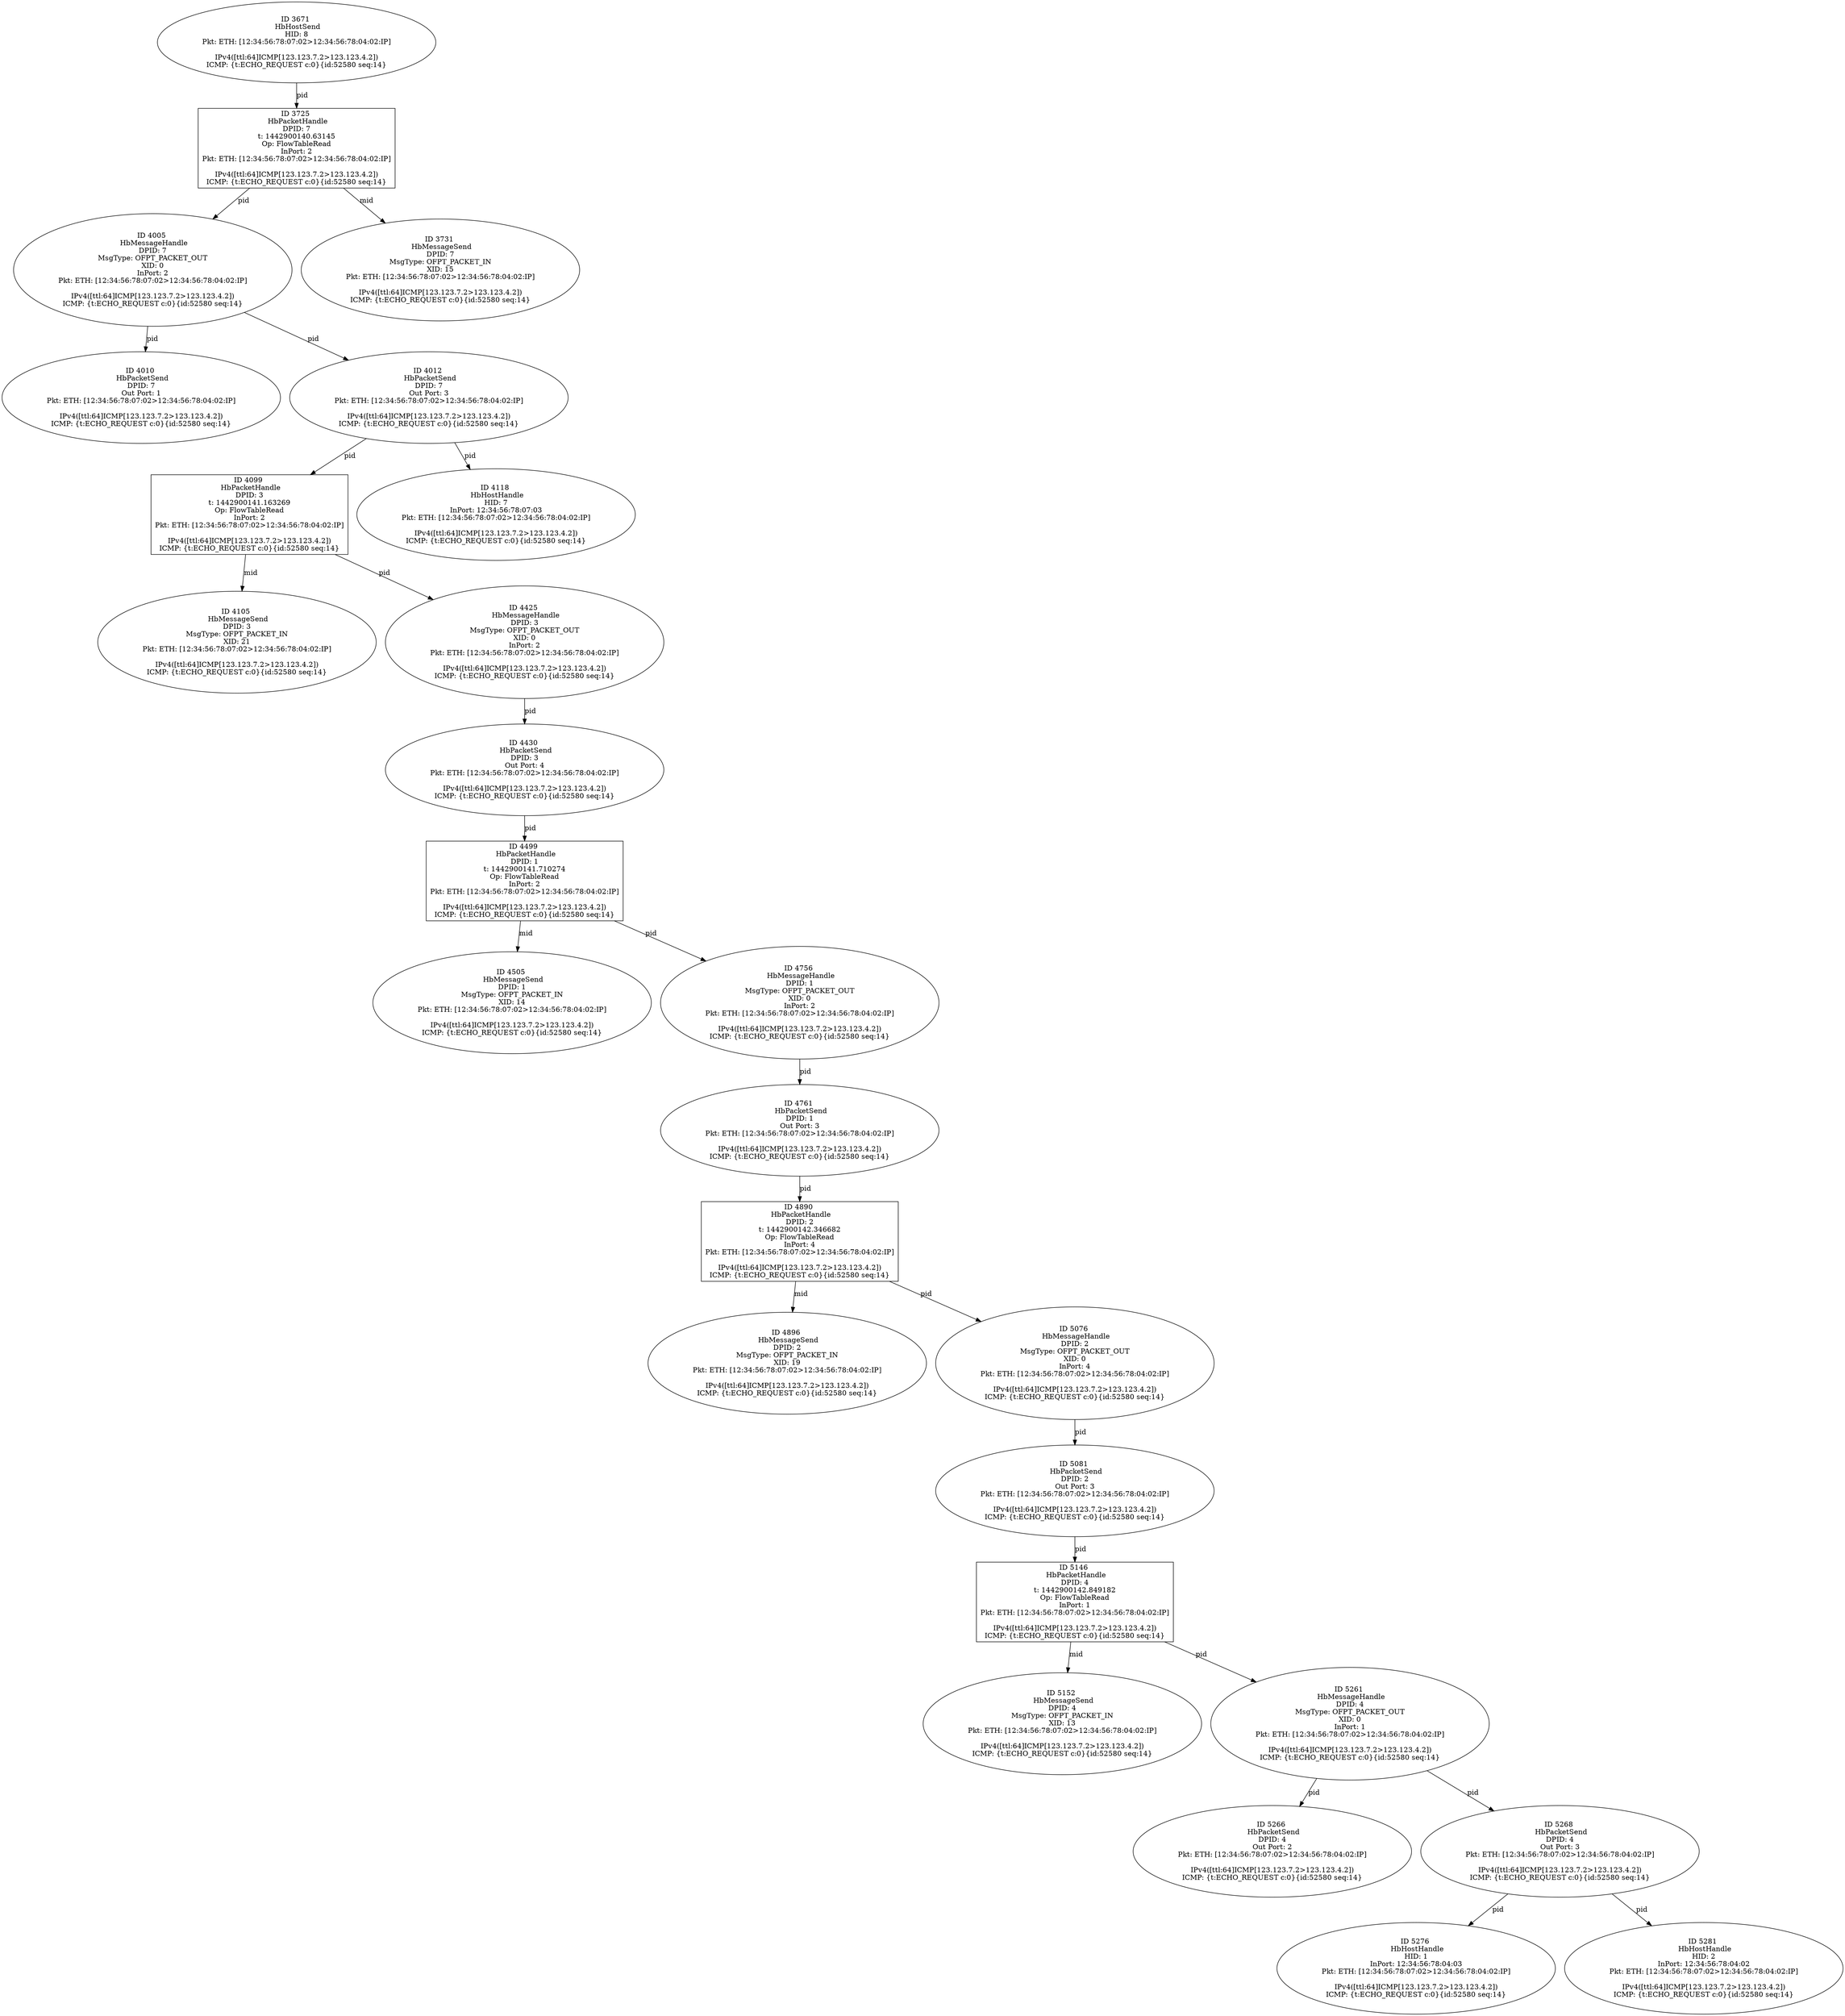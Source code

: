 strict digraph G {
4099 [shape=box, event=<hb_events.HbPacketHandle object at 0x10867f810>, label="ID 4099 
 HbPacketHandle
DPID: 3
t: 1442900141.163269
Op: FlowTableRead
InPort: 2
Pkt: ETH: [12:34:56:78:07:02>12:34:56:78:04:02:IP]

IPv4([ttl:64]ICMP[123.123.7.2>123.123.4.2])
ICMP: {t:ECHO_REQUEST c:0}{id:52580 seq:14}"];
4105 [shape=oval, event=<hb_events.HbMessageSend object at 0x10867fe50>, label="ID 4105 
 HbMessageSend
DPID: 3
MsgType: OFPT_PACKET_IN
XID: 21
Pkt: ETH: [12:34:56:78:07:02>12:34:56:78:04:02:IP]

IPv4([ttl:64]ICMP[123.123.7.2>123.123.4.2])
ICMP: {t:ECHO_REQUEST c:0}{id:52580 seq:14}"];
3725 [shape=box, event=<hb_events.HbPacketHandle object at 0x1084c6f90>, label="ID 3725 
 HbPacketHandle
DPID: 7
t: 1442900140.63145
Op: FlowTableRead
InPort: 2
Pkt: ETH: [12:34:56:78:07:02>12:34:56:78:04:02:IP]

IPv4([ttl:64]ICMP[123.123.7.2>123.123.4.2])
ICMP: {t:ECHO_REQUEST c:0}{id:52580 seq:14}"];
5266 [shape=oval, event=<hb_events.HbPacketSend object at 0x108d43150>, label="ID 5266 
 HbPacketSend
DPID: 4
Out Port: 2
Pkt: ETH: [12:34:56:78:07:02>12:34:56:78:04:02:IP]

IPv4([ttl:64]ICMP[123.123.7.2>123.123.4.2])
ICMP: {t:ECHO_REQUEST c:0}{id:52580 seq:14}"];
4499 [shape=box, event=<hb_events.HbPacketHandle object at 0x1088a4f50>, label="ID 4499 
 HbPacketHandle
DPID: 1
t: 1442900141.710274
Op: FlowTableRead
InPort: 2
Pkt: ETH: [12:34:56:78:07:02>12:34:56:78:04:02:IP]

IPv4([ttl:64]ICMP[123.123.7.2>123.123.4.2])
ICMP: {t:ECHO_REQUEST c:0}{id:52580 seq:14}"];
5268 [shape=oval, event=<hb_events.HbPacketSend object at 0x108d43410>, label="ID 5268 
 HbPacketSend
DPID: 4
Out Port: 3
Pkt: ETH: [12:34:56:78:07:02>12:34:56:78:04:02:IP]

IPv4([ttl:64]ICMP[123.123.7.2>123.123.4.2])
ICMP: {t:ECHO_REQUEST c:0}{id:52580 seq:14}"];
4118 [shape=oval, event=<hb_events.HbHostHandle object at 0x10865da50>, label="ID 4118 
 HbHostHandle
HID: 7
InPort: 12:34:56:78:07:03
Pkt: ETH: [12:34:56:78:07:02>12:34:56:78:04:02:IP]

IPv4([ttl:64]ICMP[123.123.7.2>123.123.4.2])
ICMP: {t:ECHO_REQUEST c:0}{id:52580 seq:14}"];
4505 [shape=oval, event=<hb_events.HbMessageSend object at 0x1088ecd10>, label="ID 4505 
 HbMessageSend
DPID: 1
MsgType: OFPT_PACKET_IN
XID: 14
Pkt: ETH: [12:34:56:78:07:02>12:34:56:78:04:02:IP]

IPv4([ttl:64]ICMP[123.123.7.2>123.123.4.2])
ICMP: {t:ECHO_REQUEST c:0}{id:52580 seq:14}"];
4761 [shape=oval, event=<hb_events.HbPacketSend object at 0x108a41cd0>, label="ID 4761 
 HbPacketSend
DPID: 1
Out Port: 3
Pkt: ETH: [12:34:56:78:07:02>12:34:56:78:04:02:IP]

IPv4([ttl:64]ICMP[123.123.7.2>123.123.4.2])
ICMP: {t:ECHO_REQUEST c:0}{id:52580 seq:14}"];
4890 [shape=box, event=<hb_events.HbPacketHandle object at 0x108af38d0>, label="ID 4890 
 HbPacketHandle
DPID: 2
t: 1442900142.346682
Op: FlowTableRead
InPort: 4
Pkt: ETH: [12:34:56:78:07:02>12:34:56:78:04:02:IP]

IPv4([ttl:64]ICMP[123.123.7.2>123.123.4.2])
ICMP: {t:ECHO_REQUEST c:0}{id:52580 seq:14}"];
5276 [shape=oval, event=<hb_events.HbHostHandle object at 0x108d43350>, label="ID 5276 
 HbHostHandle
HID: 1
InPort: 12:34:56:78:04:03
Pkt: ETH: [12:34:56:78:07:02>12:34:56:78:04:02:IP]

IPv4([ttl:64]ICMP[123.123.7.2>123.123.4.2])
ICMP: {t:ECHO_REQUEST c:0}{id:52580 seq:14}"];
5146 [shape=box, event=<hb_events.HbPacketHandle object at 0x108cc2290>, label="ID 5146 
 HbPacketHandle
DPID: 4
t: 1442900142.849182
Op: FlowTableRead
InPort: 1
Pkt: ETH: [12:34:56:78:07:02>12:34:56:78:04:02:IP]

IPv4([ttl:64]ICMP[123.123.7.2>123.123.4.2])
ICMP: {t:ECHO_REQUEST c:0}{id:52580 seq:14}"];
4896 [shape=oval, event=<hb_events.HbMessageSend object at 0x108af3c90>, label="ID 4896 
 HbMessageSend
DPID: 2
MsgType: OFPT_PACKET_IN
XID: 19
Pkt: ETH: [12:34:56:78:07:02>12:34:56:78:04:02:IP]

IPv4([ttl:64]ICMP[123.123.7.2>123.123.4.2])
ICMP: {t:ECHO_REQUEST c:0}{id:52580 seq:14}"];
5281 [shape=oval, event=<hb_events.HbHostHandle object at 0x108d43910>, label="ID 5281 
 HbHostHandle
HID: 2
InPort: 12:34:56:78:04:02
Pkt: ETH: [12:34:56:78:07:02>12:34:56:78:04:02:IP]

IPv4([ttl:64]ICMP[123.123.7.2>123.123.4.2])
ICMP: {t:ECHO_REQUEST c:0}{id:52580 seq:14}"];
4005 [shape=oval, event=<hb_events.HbMessageHandle object at 0x108631d90>, label="ID 4005 
 HbMessageHandle
DPID: 7
MsgType: OFPT_PACKET_OUT
XID: 0
InPort: 2
Pkt: ETH: [12:34:56:78:07:02>12:34:56:78:04:02:IP]

IPv4([ttl:64]ICMP[123.123.7.2>123.123.4.2])
ICMP: {t:ECHO_REQUEST c:0}{id:52580 seq:14}"];
4010 [shape=oval, event=<hb_events.HbPacketSend object at 0x108643450>, label="ID 4010 
 HbPacketSend
DPID: 7
Out Port: 1
Pkt: ETH: [12:34:56:78:07:02>12:34:56:78:04:02:IP]

IPv4([ttl:64]ICMP[123.123.7.2>123.123.4.2])
ICMP: {t:ECHO_REQUEST c:0}{id:52580 seq:14}"];
4012 [shape=oval, event=<hb_events.HbPacketSend object at 0x108643690>, label="ID 4012 
 HbPacketSend
DPID: 7
Out Port: 3
Pkt: ETH: [12:34:56:78:07:02>12:34:56:78:04:02:IP]

IPv4([ttl:64]ICMP[123.123.7.2>123.123.4.2])
ICMP: {t:ECHO_REQUEST c:0}{id:52580 seq:14}"];
5152 [shape=oval, event=<hb_events.HbMessageSend object at 0x108d10790>, label="ID 5152 
 HbMessageSend
DPID: 4
MsgType: OFPT_PACKET_IN
XID: 13
Pkt: ETH: [12:34:56:78:07:02>12:34:56:78:04:02:IP]

IPv4([ttl:64]ICMP[123.123.7.2>123.123.4.2])
ICMP: {t:ECHO_REQUEST c:0}{id:52580 seq:14}"];
4425 [shape=oval, event=<hb_events.HbMessageHandle object at 0x108883c50>, label="ID 4425 
 HbMessageHandle
DPID: 3
MsgType: OFPT_PACKET_OUT
XID: 0
InPort: 2
Pkt: ETH: [12:34:56:78:07:02>12:34:56:78:04:02:IP]

IPv4([ttl:64]ICMP[123.123.7.2>123.123.4.2])
ICMP: {t:ECHO_REQUEST c:0}{id:52580 seq:14}"];
4430 [shape=oval, event=<hb_events.HbPacketSend object at 0x108890a50>, label="ID 4430 
 HbPacketSend
DPID: 3
Out Port: 4
Pkt: ETH: [12:34:56:78:07:02>12:34:56:78:04:02:IP]

IPv4([ttl:64]ICMP[123.123.7.2>123.123.4.2])
ICMP: {t:ECHO_REQUEST c:0}{id:52580 seq:14}"];
5261 [shape=oval, event=<hb_events.HbMessageHandle object at 0x108da0a50>, label="ID 5261 
 HbMessageHandle
DPID: 4
MsgType: OFPT_PACKET_OUT
XID: 0
InPort: 1
Pkt: ETH: [12:34:56:78:07:02>12:34:56:78:04:02:IP]

IPv4([ttl:64]ICMP[123.123.7.2>123.123.4.2])
ICMP: {t:ECHO_REQUEST c:0}{id:52580 seq:14}"];
5076 [shape=oval, event=<hb_events.HbMessageHandle object at 0x108c55b10>, label="ID 5076 
 HbMessageHandle
DPID: 2
MsgType: OFPT_PACKET_OUT
XID: 0
InPort: 4
Pkt: ETH: [12:34:56:78:07:02>12:34:56:78:04:02:IP]

IPv4([ttl:64]ICMP[123.123.7.2>123.123.4.2])
ICMP: {t:ECHO_REQUEST c:0}{id:52580 seq:14}"];
3671 [shape=oval, event=<hb_events.HbHostSend object at 0x1084a54d0>, label="ID 3671 
 HbHostSend
HID: 8
Pkt: ETH: [12:34:56:78:07:02>12:34:56:78:04:02:IP]

IPv4([ttl:64]ICMP[123.123.7.2>123.123.4.2])
ICMP: {t:ECHO_REQUEST c:0}{id:52580 seq:14}"];
5081 [shape=oval, event=<hb_events.HbPacketSend object at 0x108c80290>, label="ID 5081 
 HbPacketSend
DPID: 2
Out Port: 3
Pkt: ETH: [12:34:56:78:07:02>12:34:56:78:04:02:IP]

IPv4([ttl:64]ICMP[123.123.7.2>123.123.4.2])
ICMP: {t:ECHO_REQUEST c:0}{id:52580 seq:14}"];
3731 [shape=oval, event=<hb_events.HbMessageSend object at 0x1084e1b90>, label="ID 3731 
 HbMessageSend
DPID: 7
MsgType: OFPT_PACKET_IN
XID: 15
Pkt: ETH: [12:34:56:78:07:02>12:34:56:78:04:02:IP]

IPv4([ttl:64]ICMP[123.123.7.2>123.123.4.2])
ICMP: {t:ECHO_REQUEST c:0}{id:52580 seq:14}"];
4756 [shape=oval, event=<hb_events.HbMessageHandle object at 0x108a41910>, label="ID 4756 
 HbMessageHandle
DPID: 1
MsgType: OFPT_PACKET_OUT
XID: 0
InPort: 2
Pkt: ETH: [12:34:56:78:07:02>12:34:56:78:04:02:IP]

IPv4([ttl:64]ICMP[123.123.7.2>123.123.4.2])
ICMP: {t:ECHO_REQUEST c:0}{id:52580 seq:14}"];
4099 -> 4105  [rel=mid, label=mid];
4099 -> 4425  [rel=pid, label=pid];
3725 -> 3731  [rel=mid, label=mid];
3725 -> 4005  [rel=pid, label=pid];
4499 -> 4505  [rel=mid, label=mid];
4499 -> 4756  [rel=pid, label=pid];
5268 -> 5281  [rel=pid, label=pid];
5268 -> 5276  [rel=pid, label=pid];
4761 -> 4890  [rel=pid, label=pid];
4890 -> 4896  [rel=mid, label=mid];
4890 -> 5076  [rel=pid, label=pid];
5146 -> 5152  [rel=mid, label=mid];
5146 -> 5261  [rel=pid, label=pid];
4005 -> 4010  [rel=pid, label=pid];
4005 -> 4012  [rel=pid, label=pid];
4012 -> 4099  [rel=pid, label=pid];
4012 -> 4118  [rel=pid, label=pid];
4425 -> 4430  [rel=pid, label=pid];
4430 -> 4499  [rel=pid, label=pid];
5261 -> 5266  [rel=pid, label=pid];
5261 -> 5268  [rel=pid, label=pid];
5076 -> 5081  [rel=pid, label=pid];
3671 -> 3725  [rel=pid, label=pid];
5081 -> 5146  [rel=pid, label=pid];
4756 -> 4761  [rel=pid, label=pid];
}
